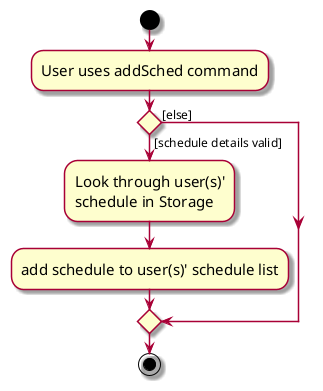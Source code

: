 @startuml
skin rose
skinparam ActivityFontSize 15
skinparam ArrowFontSize 12
'https://plantuml.com/activity-diagram-beta

start
:User uses addSched command;
if () then ([schedule details valid])
    :Look through user(s)'
    schedule in Storage;
    :add schedule to user(s)' schedule list;
else ([else])
endif
stop

@enduml
